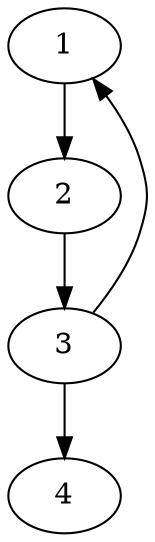 digraph G {
    1;
    2;
    3;
    4;

    1 -> 2 [village=Saarland; name=Motorway; heightLimit=10; weight=5; primaryType=countyRoad; secondaryType=None;];
    2 -> 3 [village=Saarland; name=Countryroad; heightLimit=10; weight=3; primaryType=countyRoad; secondaryType=oneWayStreet;];
    3 -> 4 [village=Saarland; name=Fastlane; heightLimit=10; weight=2; primaryType=countyRoad; secondaryType=oneWayStreet;];
    3 -> 1 [village=Saarland; name=Backlane; heightLimit=10; weight=2; primaryType=countyRoad; secondaryType=oneWayStreet;];
}